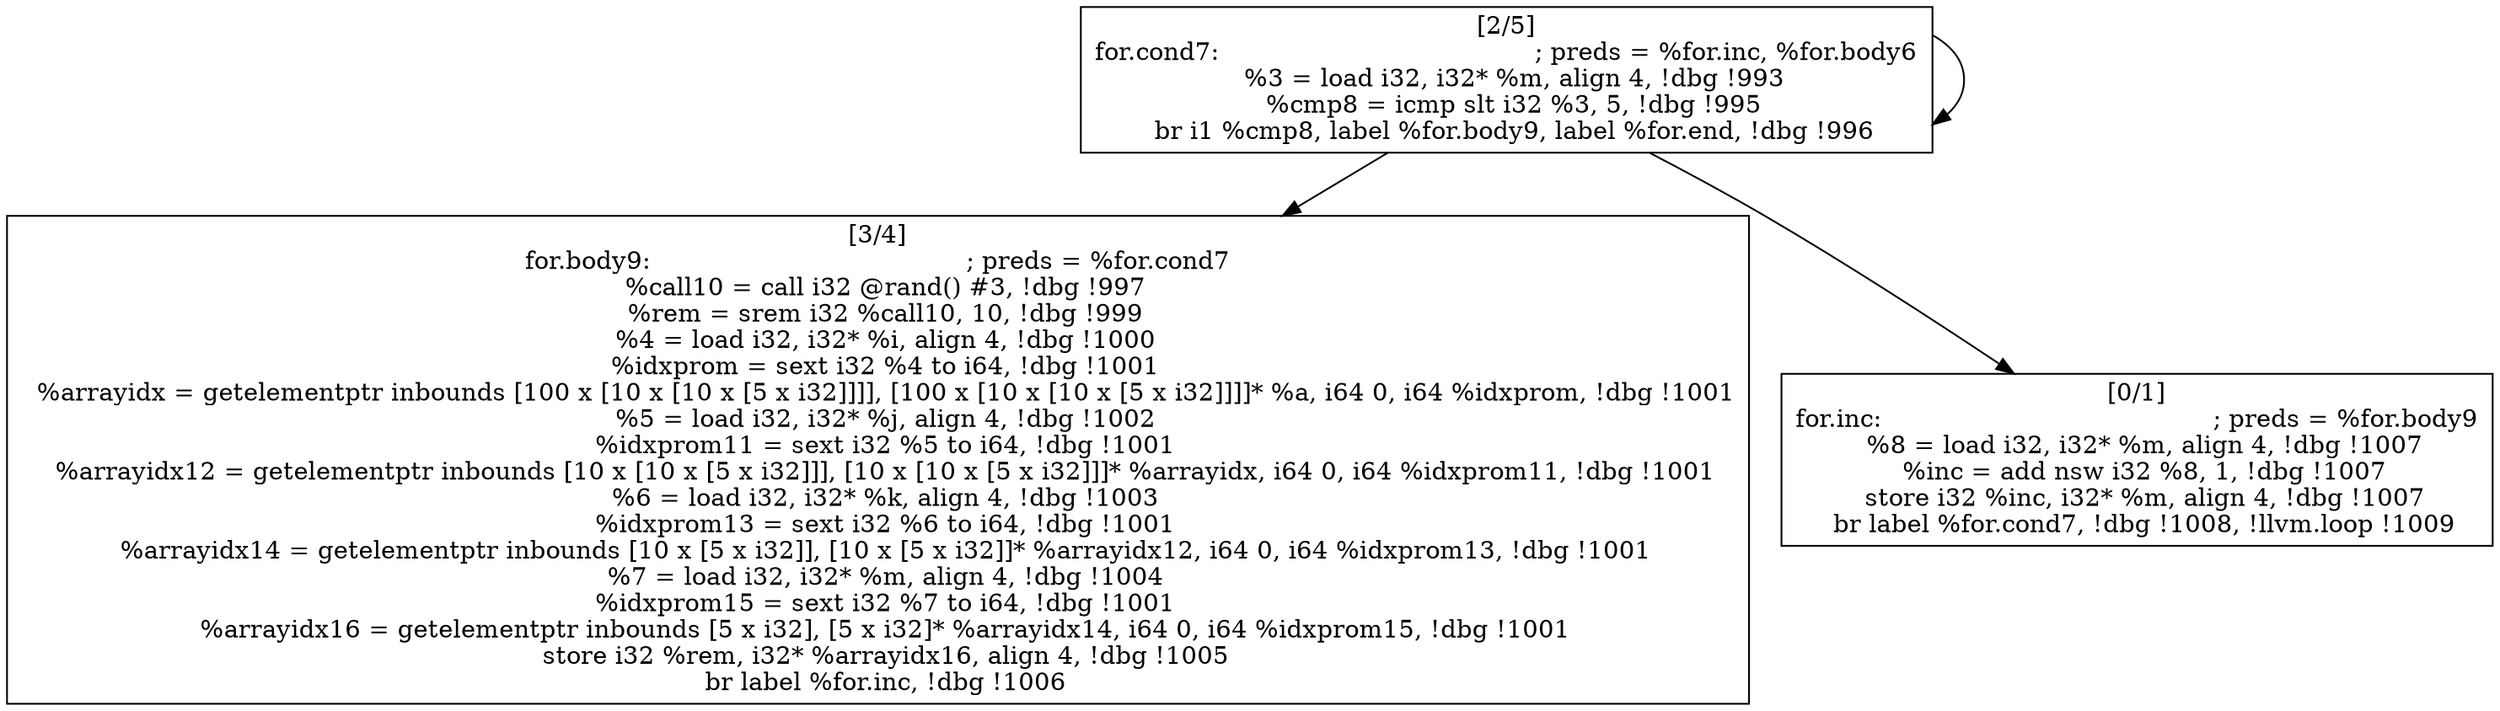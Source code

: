 
digraph G {


node95 [label="[3/4]
for.body9:                                        ; preds = %for.cond7
  %call10 = call i32 @rand() #3, !dbg !997
  %rem = srem i32 %call10, 10, !dbg !999
  %4 = load i32, i32* %i, align 4, !dbg !1000
  %idxprom = sext i32 %4 to i64, !dbg !1001
  %arrayidx = getelementptr inbounds [100 x [10 x [10 x [5 x i32]]]], [100 x [10 x [10 x [5 x i32]]]]* %a, i64 0, i64 %idxprom, !dbg !1001
  %5 = load i32, i32* %j, align 4, !dbg !1002
  %idxprom11 = sext i32 %5 to i64, !dbg !1001
  %arrayidx12 = getelementptr inbounds [10 x [10 x [5 x i32]]], [10 x [10 x [5 x i32]]]* %arrayidx, i64 0, i64 %idxprom11, !dbg !1001
  %6 = load i32, i32* %k, align 4, !dbg !1003
  %idxprom13 = sext i32 %6 to i64, !dbg !1001
  %arrayidx14 = getelementptr inbounds [10 x [5 x i32]], [10 x [5 x i32]]* %arrayidx12, i64 0, i64 %idxprom13, !dbg !1001
  %7 = load i32, i32* %m, align 4, !dbg !1004
  %idxprom15 = sext i32 %7 to i64, !dbg !1001
  %arrayidx16 = getelementptr inbounds [5 x i32], [5 x i32]* %arrayidx14, i64 0, i64 %idxprom15, !dbg !1001
  store i32 %rem, i32* %arrayidx16, align 4, !dbg !1005
  br label %for.inc, !dbg !1006
",shape=rectangle ]
node93 [label="[0/1]
for.inc:                                          ; preds = %for.body9
  %8 = load i32, i32* %m, align 4, !dbg !1007
  %inc = add nsw i32 %8, 1, !dbg !1007
  store i32 %inc, i32* %m, align 4, !dbg !1007
  br label %for.cond7, !dbg !1008, !llvm.loop !1009
",shape=rectangle ]
node94 [label="[2/5]
for.cond7:                                        ; preds = %for.inc, %for.body6
  %3 = load i32, i32* %m, align 4, !dbg !993
  %cmp8 = icmp slt i32 %3, 5, !dbg !995
  br i1 %cmp8, label %for.body9, label %for.end, !dbg !996
",shape=rectangle ]

node94->node94 [ ]
node94->node93 [ ]
node94->node95 [ ]


}
